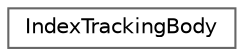 digraph "类继承关系图"
{
 // LATEX_PDF_SIZE
  bgcolor="transparent";
  edge [fontname=Helvetica,fontsize=10,labelfontname=Helvetica,labelfontsize=10];
  node [fontname=Helvetica,fontsize=10,shape=box,height=0.2,width=0.4];
  rankdir="LR";
  Node0 [id="Node000000",label="IndexTrackingBody",height=0.2,width=0.4,color="grey40", fillcolor="white", style="filled",URL="$struct_index_tracking_body.html",tooltip=" "];
}
